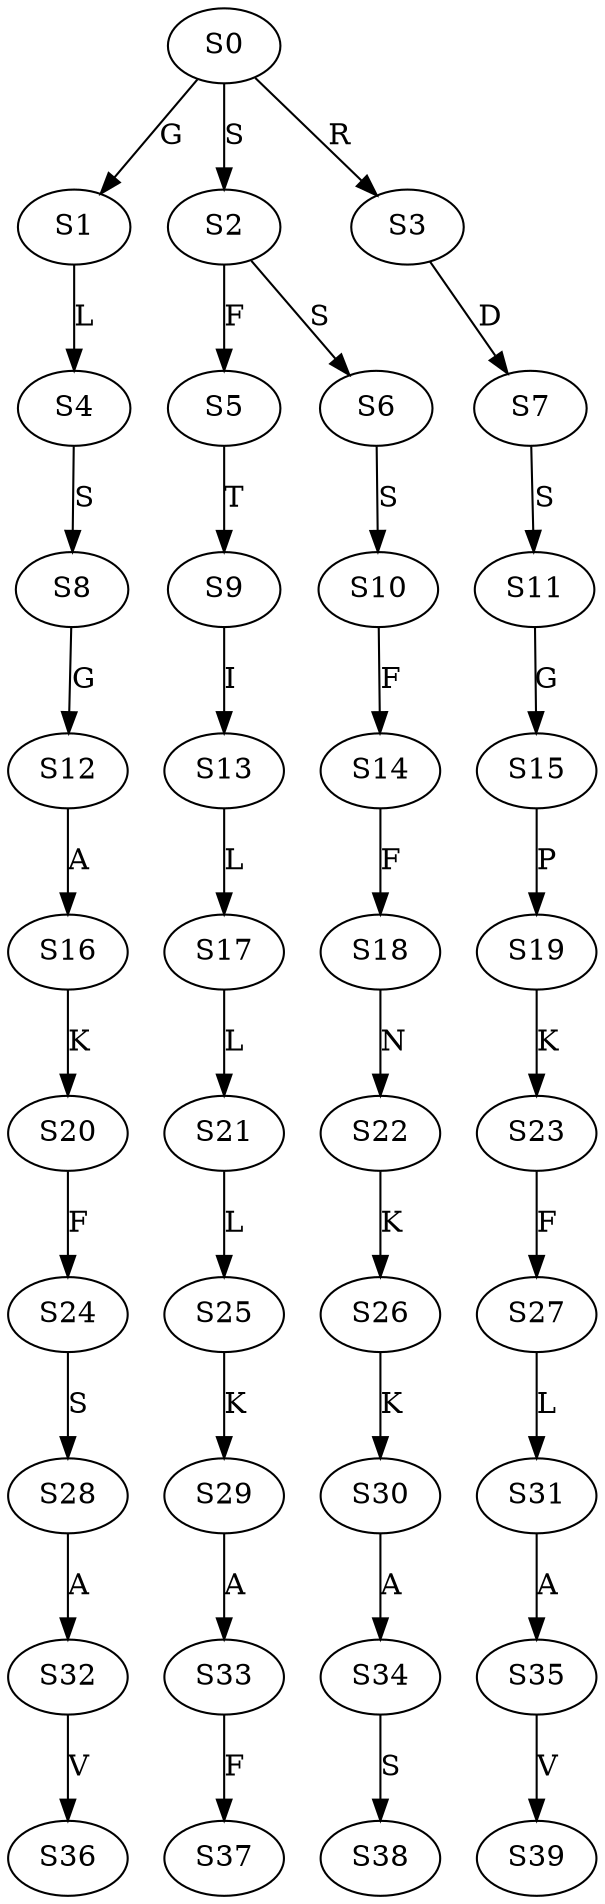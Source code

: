 strict digraph  {
	S0 -> S1 [ label = G ];
	S0 -> S2 [ label = S ];
	S0 -> S3 [ label = R ];
	S1 -> S4 [ label = L ];
	S2 -> S5 [ label = F ];
	S2 -> S6 [ label = S ];
	S3 -> S7 [ label = D ];
	S4 -> S8 [ label = S ];
	S5 -> S9 [ label = T ];
	S6 -> S10 [ label = S ];
	S7 -> S11 [ label = S ];
	S8 -> S12 [ label = G ];
	S9 -> S13 [ label = I ];
	S10 -> S14 [ label = F ];
	S11 -> S15 [ label = G ];
	S12 -> S16 [ label = A ];
	S13 -> S17 [ label = L ];
	S14 -> S18 [ label = F ];
	S15 -> S19 [ label = P ];
	S16 -> S20 [ label = K ];
	S17 -> S21 [ label = L ];
	S18 -> S22 [ label = N ];
	S19 -> S23 [ label = K ];
	S20 -> S24 [ label = F ];
	S21 -> S25 [ label = L ];
	S22 -> S26 [ label = K ];
	S23 -> S27 [ label = F ];
	S24 -> S28 [ label = S ];
	S25 -> S29 [ label = K ];
	S26 -> S30 [ label = K ];
	S27 -> S31 [ label = L ];
	S28 -> S32 [ label = A ];
	S29 -> S33 [ label = A ];
	S30 -> S34 [ label = A ];
	S31 -> S35 [ label = A ];
	S32 -> S36 [ label = V ];
	S33 -> S37 [ label = F ];
	S34 -> S38 [ label = S ];
	S35 -> S39 [ label = V ];
}
